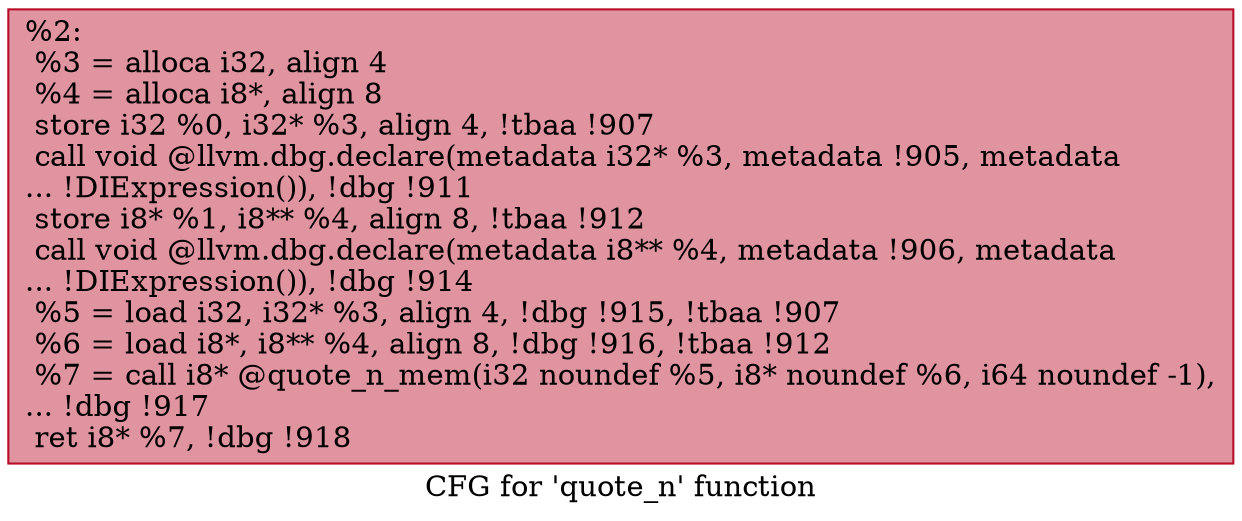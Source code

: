 digraph "CFG for 'quote_n' function" {
	label="CFG for 'quote_n' function";

	Node0x15a5ed0 [shape=record,color="#b70d28ff", style=filled, fillcolor="#b70d2870",label="{%2:\l  %3 = alloca i32, align 4\l  %4 = alloca i8*, align 8\l  store i32 %0, i32* %3, align 4, !tbaa !907\l  call void @llvm.dbg.declare(metadata i32* %3, metadata !905, metadata\l... !DIExpression()), !dbg !911\l  store i8* %1, i8** %4, align 8, !tbaa !912\l  call void @llvm.dbg.declare(metadata i8** %4, metadata !906, metadata\l... !DIExpression()), !dbg !914\l  %5 = load i32, i32* %3, align 4, !dbg !915, !tbaa !907\l  %6 = load i8*, i8** %4, align 8, !dbg !916, !tbaa !912\l  %7 = call i8* @quote_n_mem(i32 noundef %5, i8* noundef %6, i64 noundef -1),\l... !dbg !917\l  ret i8* %7, !dbg !918\l}"];
}
